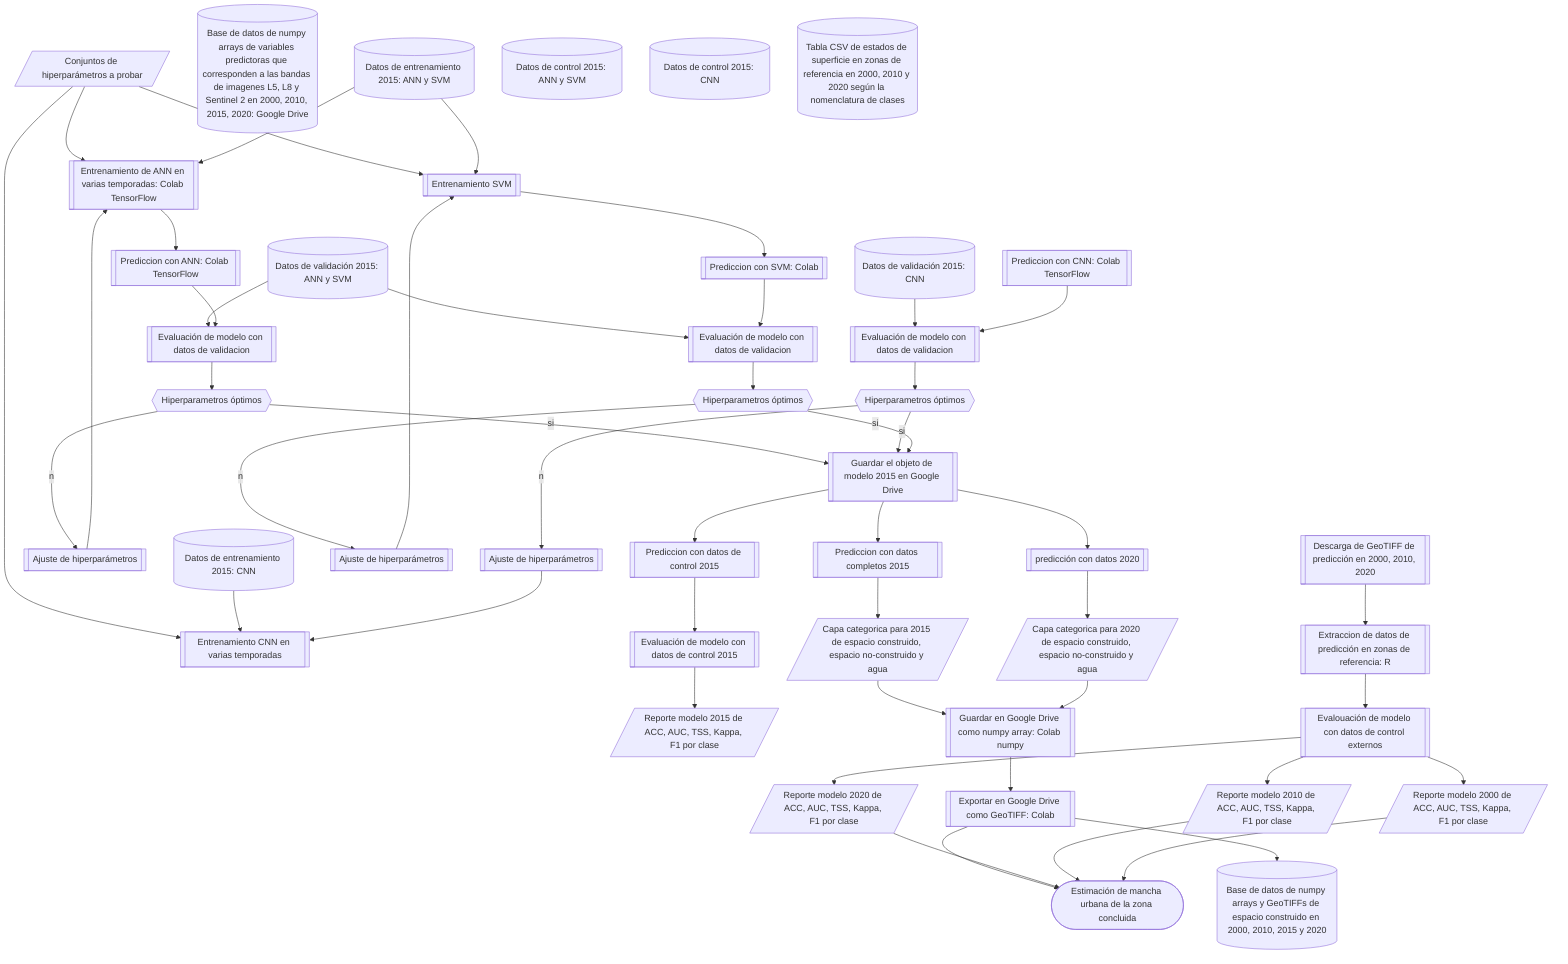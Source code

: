 flowchart TD
  H1[/Conjuntos de hiperparámetros a probar/]
  H1-->ANN1
  H1-->CNN1
  H1-->SVM1

  E3A[(Base de datos de numpy arrays de variables predictoras que corresponden a las bandas de imagenes L5, L8 y Sentinel 2 en 2000, 2010, 2015, 2020: Google Drive)]
  F2A[(Datos de entrenamiento 2015: ANN y SVM)]
  F2A-->ANN1
  F2A-->SVM1
  F2B[(Datos de validación 2015: ANN y SVM)]
  F2B-->ANN3
  F2B-->SVM3
  F2C[(Datos de control 2015: ANN y SVM)]
  F3A[(Datos de entrenamiento 2015: CNN)]
  F3A-->CNN1
  F3B[(Datos de validación 2015: CNN)]
  F3B-->CNN3
  F3C[(Datos de control 2015: CNN)]
  B8[(Tabla CSV de estados de superficie en zonas de referencia en 2000, 2010 y 2020 según la nomenclatura de clases)]


  ANN1[[Entrenamiento de ANN en varias temporadas: Colab TensorFlow]]-->ANN2
  ANN2[[Prediccion con ANN: Colab TensorFlow]]-->ANN3
  ANN3[[Evaluación de modelo con datos de validacion]]-->ANN4
  ANN4{{Hiperparametros óptimos}}--si-->MODEL1
  ANN4--no-->ANN4A
  ANN4A[[Ajuste de hiperparámetros]]-->ANN1
 
  CNN1[[Entrenamiento CNN en varias temporadas]]
  CNN2[[Prediccion con CNN: Colab TensorFlow]]-->CNN3
  CNN3[[Evaluación de modelo con datos de validacion]]-->CNN4
  CNN4{{Hiperparametros óptimos}}--si-->MODEL1
  CNN4--no-->CNN4A
  CNN4A[[Ajuste de hiperparámetros]]-->CNN1

  SVM1[[Entrenamiento SVM]]-->SVM2
  SVM2[[Prediccion con SVM: Colab]]-->SVM3
  SVM3[[Evaluación de modelo con datos de validacion]]-->SVM4
  SVM4{{Hiperparametros óptimos}}--si-->MODEL1
  SVM4--no-->SVM4A
  SVM4A[[Ajuste de hiperparámetros]]-->SVM1

  MODEL1[[Guardar el objeto de modelo 2015 en Google Drive]]-->MODEL2
  MODEL1-->MODEL4
  MODEL1-->MODEL6
  MODEL2[[Prediccion con datos de control 2015]]-->MODEL3
  MODEL3[[Evaluación de modelo con datos de control 2015]]-->MODEL3A
  MODEL3A[/Reporte modelo 2015 de ACC, AUC, TSS, Kappa, F1 por clase/]
  MODEL4[[Prediccion con datos completos 2015]]-->MODEL5
  MODEL5[/Capa categorica para 2015 de espacio construido, espacio no-construido y agua/]-->Z1
  MODEL6[[predicción con datos 2020]]-->MODEL7
  MODEL7[/Capa categorica para 2020 de espacio construido, espacio no-construido y agua/]-->Z1

  Z1[[Guardar en Google Drive como numpy array: Colab numpy]]-->Z2
  Z2[[Exportar en Google Drive como GeoTIFF: Colab]]-->END
  Z2-->Z4
  Z4[(Base de datos de numpy arrays y GeoTIFFs de espacio construido en 2000, 2010, 2015 y 2020)]

  Z5[[Descarga de GeoTIFF de predicción en 2000, 2010, 2020]]-->Z6
  Z6[[Extraccion de datos de predicción en zonas de referencia: R]]-->Z7
  Z7[[Evalouación de modelo con datos de control externos]]-->Z8A
  Z7-->Z8B
  Z7-->Z8C
  Z8A[/Reporte modelo 2020 de ACC, AUC, TSS, Kappa, F1 por clase/]-->END
  Z8B[/Reporte modelo 2010 de ACC, AUC, TSS, Kappa, F1 por clase/]-->END
  Z8C[/Reporte modelo 2000 de ACC, AUC, TSS, Kappa, F1 por clase/]-->END
  END([Estimación de mancha urbana de la zona concluida])